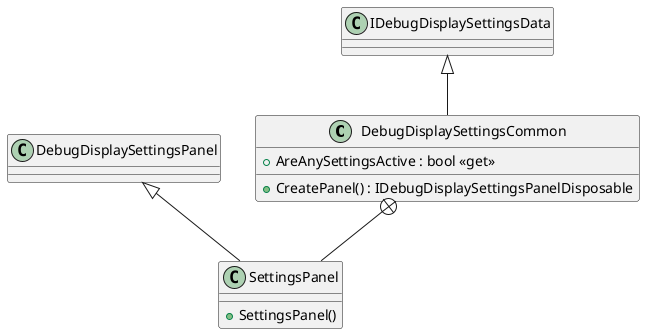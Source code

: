 @startuml
class DebugDisplaySettingsCommon {
    + AreAnySettingsActive : bool <<get>>
    + CreatePanel() : IDebugDisplaySettingsPanelDisposable
}
class SettingsPanel {
    + SettingsPanel()
}
IDebugDisplaySettingsData <|-- DebugDisplaySettingsCommon
DebugDisplaySettingsCommon +-- SettingsPanel
DebugDisplaySettingsPanel <|-- SettingsPanel
@enduml
